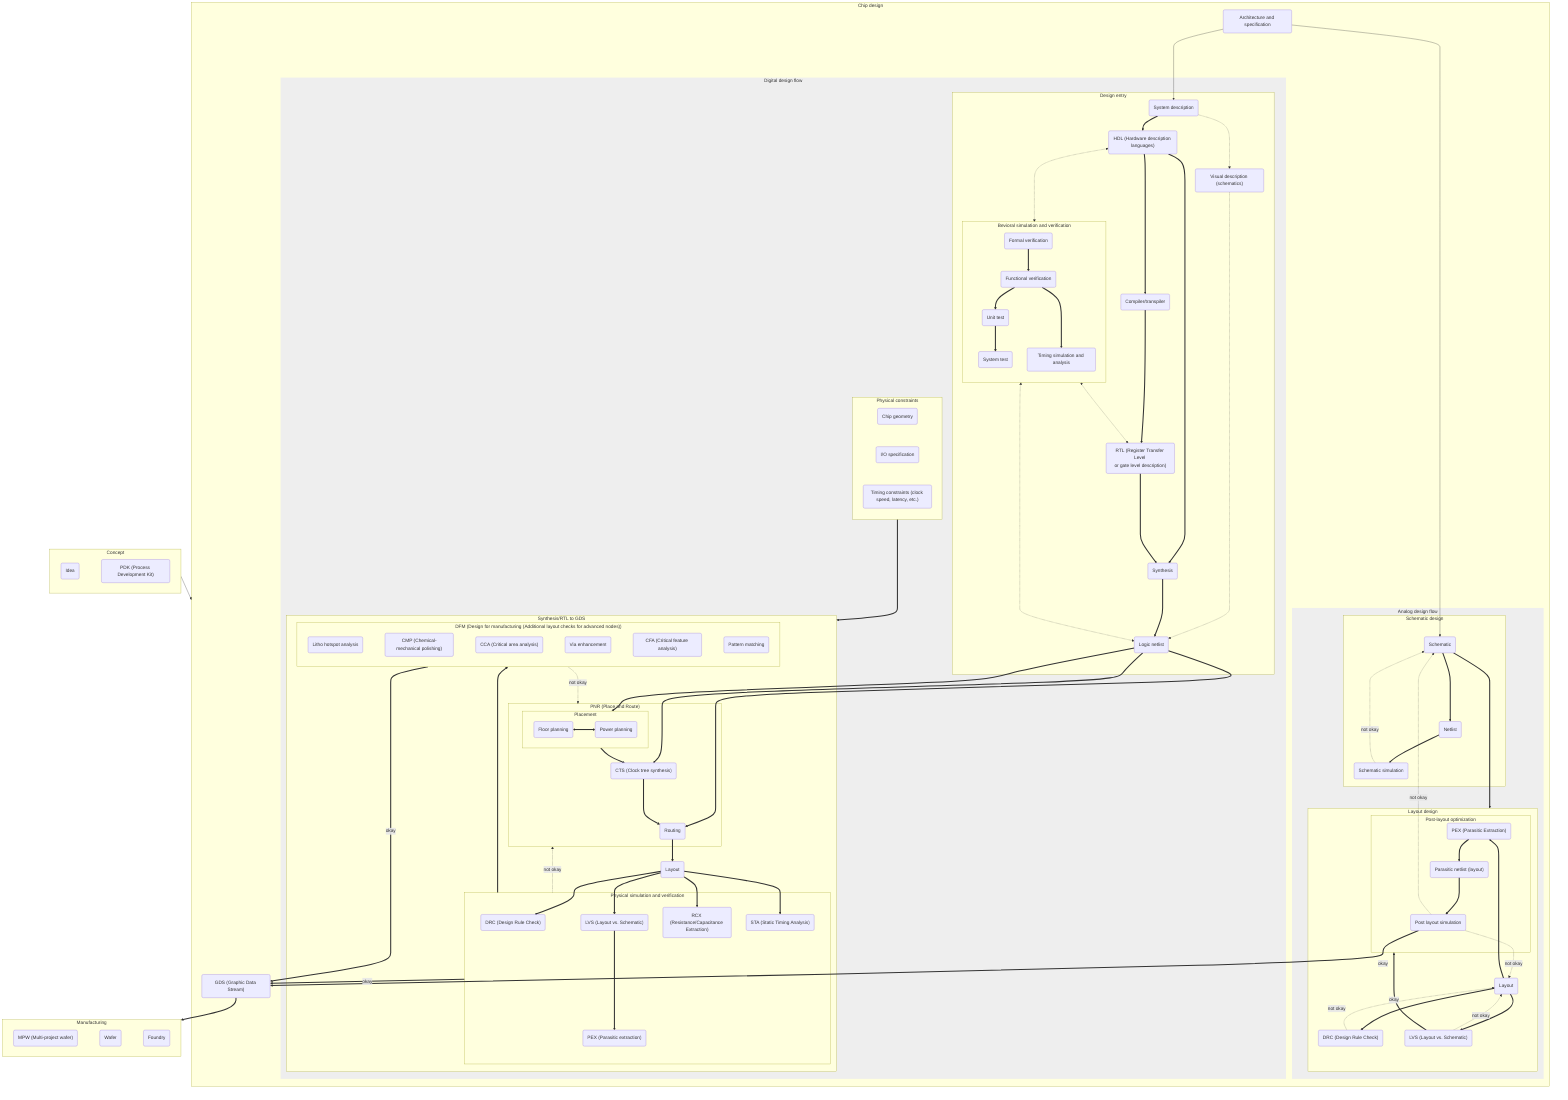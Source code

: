 flowchart TB

subgraph concept["Concept"]
  direction LR
  IDEA("Idea") 
  click IDEA callback "Show description for node ID idea"

  PDK("PDK (Process Development Kit)")
  click PDK callback "Show description for node ID pdk"

  IDEA ~~~ PDK

end

subgraph chip_design["Chip design"]
  direction TB
  
  ARCH("Architecture and specification")
  click ARCH callback "Show description for node ID arch"

  ARCH ----> SCH
  
  subgraph analog_flow["Analog design flow"]
    direction TB
      
    subgraph subflow_sch["Schematic design"]
      direction TB
      
      SCH(Schematic)
      click SCH callback "Show description for node ID sch"
      
      NET_SCH("Netlist")
      click NET_SCH callback "Show description for node ID net_sch"
      
      SIM_ANA_SCH("Schematic simulation")
      click SIM_ANA_SCH callback "Show description for node ID sim_ana_sch"

      SCH ==> NET_SCH ==> SIM_ANA_SCH
      SIM_ANA_SCH -.->|"not okay"| SCH
    end

    SCH ====> subflow_lay
      
    subgraph subflow_lay["Layout design"]
      direction TB
      LAY("Layout")
      click LAY callback "Show description for node ID lay"

      DRC("DRC (Design Rule Check)")
      click DRC callback "Show description for node ID drc"

      LVS("LVS (Layout vs. Schematic)")
      click LVS callback "Show description for node ID lvs"

      LAY ==> LVS -.->|"not okay"| LAY
      LAY ==> DRC -.->|"not okay"| LAY
  
      LVS ===>|"okay"| subflow_pex

      LAY ==> PEX

      subgraph subflow_pex["Post-layout optimization"]
        direction TB
        PEX("PEX (Parasitic Extraction)")
        click PEX callback "Show description for node ID pex"

        NET_PAR("Parasitic netlist (layout)")
        click NET_PAR callback "Show description for node ID net_par"

        SIM_ANA_PEX("Post layout simulation")
        click SIM_ANA_PEX callback "Show description for node ID sim_ana_pex"

        PEX ==> NET_PAR ==> SIM_ANA_PEX
      end
    end

    SIM_ANA_PEX -.->|"not okay"| LAY
    SIM_ANA_PEX -.->|"not okay"| SCH



    subflow_sch ~~~ subflow_lay 
    %% linkStyle 0,1,2 stroke-width:0px,fill:none,stroke:none;

    %% Schematic optimization flow
    %% subflow_sch -. not possible .-> ARCH
    %% subflow_sch --> subflow_lay

    %% Layout optimization flow
      
  end
  
  ARCH ----> SDL

  subgraph digital_flow["Digital design flow"]
    direction TB
    
    subgraph digital_flow_l1 [" "]
      subgraph constraints["Physical constraints"]
        direction TB
        GEO("Chip geometry")
        click GEO callback "Show description for node ID geo"

        IO("I/O specification")
        click IO callback "Show description for node ID io"

        TIMING_CNSTR("Timing constraints (clock speed, latency, etc.)")
        click TIMING_CNSTR callback "Show description for node ID timing_cnstr"

        GEO ~~~ IO ~~~TIMING_CNSTR
      end

      subgraph design_entry["Design entry"]
        direction TB
        
        SDL("System description")
        click SDL callback "Show description for node ID sdl"

        HDL("HDL (Hardware description languages)")
        click HDL callback "Show description for node ID hdl"
        
        VIS("Visual description (schematics)")
        click VIS callback "Show description for node ID vis"
        
        HDL_COMP("Compiler/transpiler")
        click HDL_COMP callback "Show description for node ID hdl_comp"
        
        RTL("RTL (Register Transfer Level <br>or gate level description)")
        click RTL callback "Show description for node ID rtl"
        
        SYNTH("Synthesis")
        click SYNTH callback "Show description for node ID synth"
        
        NET_DIG("Logic netlist")
        click NET_DIG callback "Show description for node ID net_dig"
        

        subgraph behavioral_simulation["Bevioral simulation and verification"]
          direction TB
        
          VERIFICATION_FORMAL("Formal verification")
          click VERIFICATION_FORMAL callback "Show description for node ID verification_formal"
          
          VERIFICATION_FUNCTIONAL("Functional verification")
          click VERIFICATION_FUNCTIONAL callback "Show description for node ID verification_functional"
          
          UNIT_TESTS("Unit test")
          click UNIT_TESTS callback "Show description for node ID unit_tests"
          
          SYSTEM_TESTS("System test")
          click SYSTEM_TESTS callback "Show description for node ID system_tests"
          
          TIMING_LOGIC("Timing simulation and analysis")
          click TIMING_LOGIC callback "Show description for node ID timing_logic"
          

          VERIFICATION_FORMAL ==> VERIFICATION_FUNCTIONAL
          VERIFICATION_FUNCTIONAL ==> UNIT_TESTS ==> SYSTEM_TESTS
          VERIFICATION_FUNCTIONAL ===> TIMING_LOGIC
        end

        %%   SDL ~~~ behavioral_simulation 
        SDL ==> HDL
        SDL -.-> VIS
        HDL ====> SYNTH 
        HDL ==> HDL_COMP ==> RTL
        RTL ===> SYNTH
        VIS -......-> NET_DIG 
        SYNTH ==> NET_DIG
        
        HDL <-...-> behavioral_simulation
        behavioral_simulation <-.-> RTL
        behavioral_simulation <-.-> NET_DIG
      end
    end
    class digital_flow_l1 transparent

    %%   NET_DIG ===> pnr
    NET_DIG ==> placement
    NET_DIG ==> CTS
    NET_DIG ==> ROUTE
    
    constraints ====> synthesis
    design_entry ~~~ synthesis

    %%   constraints ====> CTS
    %%   constraints ====> placement
    

    subgraph synthesis["Synthesis/RTL to GDS"]
      direction TB

      subgraph pnr["PNR (Place and Route)"]
        direction TB

        CTS("CTS (Clock tree synthesis)")
        click CTS callback "Show description for node ID cts"
        
        ROUTE("Routing")
        click ROUTE callback "Show description for node ID route"
        

        subgraph placement["Placement"]
          direction LR

          FLR_PLANNING("Floor planning")
          click FLR_PLANNING callback "Show description for node ID flr_planning"
          
          PWR_PLANNING("Power planning")
          click PWR_PLANNING callback "Show description for node ID pwr_planning"
          
          FLR_PLANNING <==> PWR_PLANNING
          click FLR_PLANNING callback "Show description for node ID flr_planning"
          
        end

        placement ==> CTS
        CTS ==> ROUTE
      end

      LAY_DIG("Layout")
      click LAY_DIG callback "Show description for node ID lay_dig"
      

      ROUTE ==> LAY_DIG

      subgraph physical_simulation["Physical simulation and verification"]
        direction TB
        
        subgraph phys_sim_l1[" "]
          DRC_DIG("DRC (Design Rule Check)")
          click DRC_DIG callback "Show description for node ID drc_dig"
          
          LVS_DIG("LVS (Layout vs. Schematic)")
          click LVS_DIG callback "Show description for node ID lvs_dig"
          
          RCX("RCX (Resistance/Capacitance Extraction)")
          click RCX callback "Show description for node ID rcx"
          
          STA("STA (Static Timing Analysis)")
          click STA callback "Show description for node ID sta"
          
        end
        class phys_sim_l1 transparent
        
        PEX_DIG("PEX (Parasitic extraction)")
        click PEX_DIG callback "Show description for node ID pex_dig"
        
        LVS_DIG ===> PEX_DIG
      end

      subgraph advanced_nodes["DFM (Design for manufacturing (Additional layout checks for advanced nodes))"]
        direction LR
        LITHO("Litho hotspot analysis")
        click LITHO callback "Show description for node ID litho"
        
        CMP("CMP (Chemical-mechanical polishing)")
        click CMP callback "Show description for node ID cmp"
        
        CCA("CCA (Critical area analysis)")
        click CCA callback "Show description for node ID cca"
        
        VIA("Via enhancement")
        click VIA callback "Show description for node ID via"
        
        CFA("CFA (Critical feature analysis)")
        click CFA callback "Show description for node ID cfa"
        
        PATMATCH("Pattern matching")
        click PATMATCH callback "Show description for node ID patmatch"

        LITHO ~~~ CMP ~~~ CCA ~~~ VIA ~~~ CFA ~~~ PATMATCH 
        
      end
      %% LAY_DIG ==> physical_simulation

      %% pnr ~~~ physical_simulation
      LAY_DIG ==> DRC_DIG
      LAY_DIG ==> LVS_DIG
      LAY_DIG ==> RCX
      LAY_DIG ==> STA

      physical_simulation -.->|"not okay"| pnr

      physical_simulation ====> advanced_nodes
      advanced_nodes -.->|"not okay"| pnr

    end
  end
  
  GDS("GDS (Graphic Data Stream)")
  click GDS callback "Show description for node ID gds"
  
  SIM_ANA_PEX ==>|"okay"| GDS
  physical_simulation ==>|"okay"| GDS
  advanced_nodes ==>|"okay"| GDS
end


%%   analog_flow ~~~~ GDS
%%   subflow_pex ~~~~ GDS
GDS ==> manufacturing

subgraph manufacturing["Manufacturing"]
  direction LR
  MPW("MPW (Multi-project wafer)")
  click MPW callback "Show description for node ID mpw"
  
  WAFER("Wafer")
  click WAFER callback "Show description for node ID wafer"
  
  FOUNDRY("Foundry")
  click FOUNDRY callback "Show description for node ID foundry"
  
  MPW ~~~ WAFER ~~~ FOUNDRY
end

concept --> chip_design 

class digital_flow DesignFlow
class analog_flow DesignFlow

classDef transparent fill: none, stroke: none
classDef DesignFlow fill: #eeeeee, stroke: none